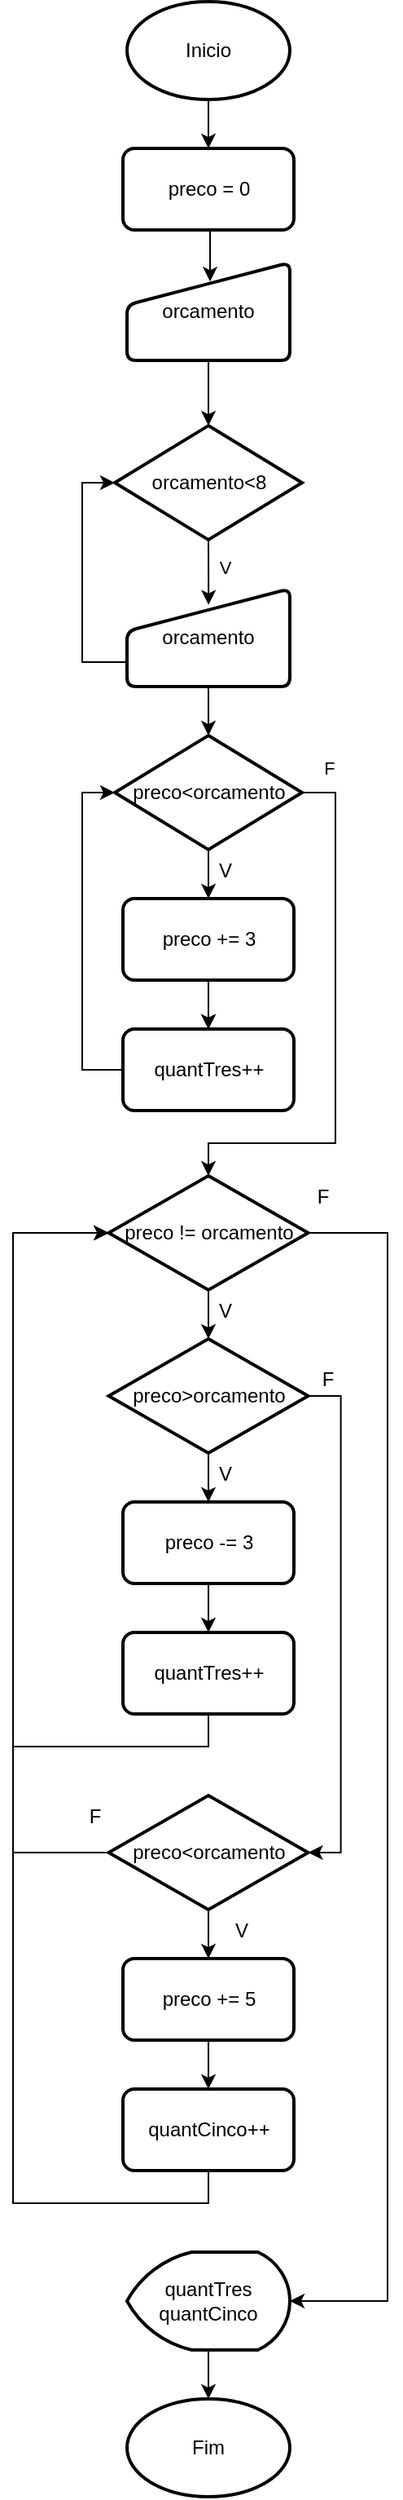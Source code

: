 <mxfile version="26.0.8">
  <diagram name="Página-1" id="xUT6el_oJnxsb-lVwqFe">
    <mxGraphModel dx="477" dy="619" grid="1" gridSize="10" guides="1" tooltips="1" connect="1" arrows="1" fold="1" page="1" pageScale="1" pageWidth="827" pageHeight="1169" math="0" shadow="0">
      <root>
        <mxCell id="0" />
        <mxCell id="1" parent="0" />
        <mxCell id="iEWqHg9BXOZ8tRoq1ylM-14" style="edgeStyle=orthogonalEdgeStyle;rounded=0;orthogonalLoop=1;jettySize=auto;html=1;exitX=0.5;exitY=1;exitDx=0;exitDy=0;exitPerimeter=0;entryX=0.5;entryY=0;entryDx=0;entryDy=0;" parent="1" source="iEWqHg9BXOZ8tRoq1ylM-2" target="iEWqHg9BXOZ8tRoq1ylM-13" edge="1">
          <mxGeometry relative="1" as="geometry" />
        </mxCell>
        <mxCell id="iEWqHg9BXOZ8tRoq1ylM-2" value="Inicio" style="strokeWidth=2;html=1;shape=mxgraph.flowchart.start_1;whiteSpace=wrap;" parent="1" vertex="1">
          <mxGeometry x="210" y="40" width="100" height="60" as="geometry" />
        </mxCell>
        <mxCell id="iEWqHg9BXOZ8tRoq1ylM-3" value="Fim" style="strokeWidth=2;html=1;shape=mxgraph.flowchart.start_1;whiteSpace=wrap;" parent="1" vertex="1">
          <mxGeometry x="210" y="1510" width="100" height="60" as="geometry" />
        </mxCell>
        <mxCell id="iEWqHg9BXOZ8tRoq1ylM-4" value="orcamento" style="html=1;strokeWidth=2;shape=manualInput;whiteSpace=wrap;rounded=1;size=26;arcSize=11;" parent="1" vertex="1">
          <mxGeometry x="210" y="200" width="100" height="60" as="geometry" />
        </mxCell>
        <mxCell id="iEWqHg9BXOZ8tRoq1ylM-6" value="orcamento&amp;lt;8" style="strokeWidth=2;html=1;shape=mxgraph.flowchart.decision;whiteSpace=wrap;" parent="1" vertex="1">
          <mxGeometry x="202.5" y="300" width="115" height="70" as="geometry" />
        </mxCell>
        <mxCell id="iEWqHg9BXOZ8tRoq1ylM-7" style="edgeStyle=orthogonalEdgeStyle;rounded=0;orthogonalLoop=1;jettySize=auto;html=1;exitX=0.5;exitY=1;exitDx=0;exitDy=0;entryX=0.5;entryY=0;entryDx=0;entryDy=0;entryPerimeter=0;" parent="1" source="iEWqHg9BXOZ8tRoq1ylM-4" target="iEWqHg9BXOZ8tRoq1ylM-6" edge="1">
          <mxGeometry relative="1" as="geometry" />
        </mxCell>
        <mxCell id="iEWqHg9BXOZ8tRoq1ylM-8" value="orcamento" style="html=1;strokeWidth=2;shape=manualInput;whiteSpace=wrap;rounded=1;size=26;arcSize=11;" parent="1" vertex="1">
          <mxGeometry x="210" y="400" width="100" height="60" as="geometry" />
        </mxCell>
        <mxCell id="iEWqHg9BXOZ8tRoq1ylM-9" style="edgeStyle=orthogonalEdgeStyle;rounded=0;orthogonalLoop=1;jettySize=auto;html=1;exitX=0.5;exitY=1;exitDx=0;exitDy=0;exitPerimeter=0;entryX=0.501;entryY=0.164;entryDx=0;entryDy=0;entryPerimeter=0;" parent="1" source="iEWqHg9BXOZ8tRoq1ylM-6" target="iEWqHg9BXOZ8tRoq1ylM-8" edge="1">
          <mxGeometry relative="1" as="geometry" />
        </mxCell>
        <mxCell id="iEWqHg9BXOZ8tRoq1ylM-11" value="V" style="edgeLabel;html=1;align=center;verticalAlign=middle;resizable=0;points=[];" parent="iEWqHg9BXOZ8tRoq1ylM-9" vertex="1" connectable="0">
          <mxGeometry x="-0.183" relative="1" as="geometry">
            <mxPoint x="10" as="offset" />
          </mxGeometry>
        </mxCell>
        <mxCell id="iEWqHg9BXOZ8tRoq1ylM-10" style="edgeStyle=orthogonalEdgeStyle;rounded=0;orthogonalLoop=1;jettySize=auto;html=1;exitX=0;exitY=0.75;exitDx=0;exitDy=0;entryX=0;entryY=0.5;entryDx=0;entryDy=0;entryPerimeter=0;" parent="1" source="iEWqHg9BXOZ8tRoq1ylM-8" target="iEWqHg9BXOZ8tRoq1ylM-6" edge="1">
          <mxGeometry relative="1" as="geometry" />
        </mxCell>
        <mxCell id="iEWqHg9BXOZ8tRoq1ylM-18" style="edgeStyle=orthogonalEdgeStyle;rounded=0;orthogonalLoop=1;jettySize=auto;html=1;exitX=0.5;exitY=1;exitDx=0;exitDy=0;exitPerimeter=0;entryX=0.5;entryY=0;entryDx=0;entryDy=0;" parent="1" source="iEWqHg9BXOZ8tRoq1ylM-12" target="iEWqHg9BXOZ8tRoq1ylM-17" edge="1">
          <mxGeometry relative="1" as="geometry" />
        </mxCell>
        <mxCell id="iEWqHg9BXOZ8tRoq1ylM-22" value="" style="edgeStyle=orthogonalEdgeStyle;rounded=0;orthogonalLoop=1;jettySize=auto;html=1;" parent="1" source="iEWqHg9BXOZ8tRoq1ylM-12" target="iEWqHg9BXOZ8tRoq1ylM-19" edge="1">
          <mxGeometry relative="1" as="geometry" />
        </mxCell>
        <mxCell id="iEWqHg9BXOZ8tRoq1ylM-12" value="preco&amp;lt;orcamento" style="strokeWidth=2;html=1;shape=mxgraph.flowchart.decision;whiteSpace=wrap;" parent="1" vertex="1">
          <mxGeometry x="202.5" y="490" width="115" height="70" as="geometry" />
        </mxCell>
        <mxCell id="iEWqHg9BXOZ8tRoq1ylM-13" value="preco = 0" style="rounded=1;whiteSpace=wrap;html=1;absoluteArcSize=1;arcSize=14;strokeWidth=2;" parent="1" vertex="1">
          <mxGeometry x="207.5" y="130" width="105" height="50" as="geometry" />
        </mxCell>
        <mxCell id="iEWqHg9BXOZ8tRoq1ylM-15" style="edgeStyle=orthogonalEdgeStyle;rounded=0;orthogonalLoop=1;jettySize=auto;html=1;exitX=0.5;exitY=1;exitDx=0;exitDy=0;entryX=0.51;entryY=0.194;entryDx=0;entryDy=0;entryPerimeter=0;" parent="1" source="iEWqHg9BXOZ8tRoq1ylM-13" target="iEWqHg9BXOZ8tRoq1ylM-4" edge="1">
          <mxGeometry relative="1" as="geometry" />
        </mxCell>
        <mxCell id="iEWqHg9BXOZ8tRoq1ylM-16" style="edgeStyle=orthogonalEdgeStyle;rounded=0;orthogonalLoop=1;jettySize=auto;html=1;exitX=0.5;exitY=1;exitDx=0;exitDy=0;entryX=0.5;entryY=0;entryDx=0;entryDy=0;entryPerimeter=0;" parent="1" source="iEWqHg9BXOZ8tRoq1ylM-8" target="iEWqHg9BXOZ8tRoq1ylM-12" edge="1">
          <mxGeometry relative="1" as="geometry" />
        </mxCell>
        <mxCell id="iEWqHg9BXOZ8tRoq1ylM-20" style="edgeStyle=orthogonalEdgeStyle;rounded=0;orthogonalLoop=1;jettySize=auto;html=1;exitX=0.5;exitY=1;exitDx=0;exitDy=0;entryX=0.5;entryY=0;entryDx=0;entryDy=0;" parent="1" source="iEWqHg9BXOZ8tRoq1ylM-17" target="iEWqHg9BXOZ8tRoq1ylM-19" edge="1">
          <mxGeometry relative="1" as="geometry" />
        </mxCell>
        <mxCell id="iEWqHg9BXOZ8tRoq1ylM-17" value="preco += 3" style="rounded=1;whiteSpace=wrap;html=1;absoluteArcSize=1;arcSize=14;strokeWidth=2;" parent="1" vertex="1">
          <mxGeometry x="207.5" y="590" width="105" height="50" as="geometry" />
        </mxCell>
        <mxCell id="iEWqHg9BXOZ8tRoq1ylM-21" style="edgeStyle=orthogonalEdgeStyle;rounded=0;orthogonalLoop=1;jettySize=auto;html=1;exitX=0;exitY=0.5;exitDx=0;exitDy=0;entryX=0;entryY=0.5;entryDx=0;entryDy=0;entryPerimeter=0;" parent="1" source="iEWqHg9BXOZ8tRoq1ylM-19" target="iEWqHg9BXOZ8tRoq1ylM-12" edge="1">
          <mxGeometry relative="1" as="geometry">
            <mxPoint x="180" y="520" as="targetPoint" />
          </mxGeometry>
        </mxCell>
        <mxCell id="iEWqHg9BXOZ8tRoq1ylM-19" value="quantTres++" style="rounded=1;whiteSpace=wrap;html=1;absoluteArcSize=1;arcSize=14;strokeWidth=2;" parent="1" vertex="1">
          <mxGeometry x="207.5" y="670" width="105" height="50" as="geometry" />
        </mxCell>
        <mxCell id="iEWqHg9BXOZ8tRoq1ylM-23" value="V" style="text;html=1;align=center;verticalAlign=middle;resizable=0;points=[];autosize=1;strokeColor=none;fillColor=none;" parent="1" vertex="1">
          <mxGeometry x="255" y="558" width="30" height="30" as="geometry" />
        </mxCell>
        <mxCell id="iEWqHg9BXOZ8tRoq1ylM-26" value="preco != orcamento" style="strokeWidth=2;html=1;shape=mxgraph.flowchart.decision;whiteSpace=wrap;" parent="1" vertex="1">
          <mxGeometry x="198.75" y="760" width="122.5" height="70" as="geometry" />
        </mxCell>
        <mxCell id="iEWqHg9BXOZ8tRoq1ylM-27" style="edgeStyle=orthogonalEdgeStyle;rounded=0;orthogonalLoop=1;jettySize=auto;html=1;exitX=1;exitY=0.5;exitDx=0;exitDy=0;exitPerimeter=0;entryX=0.5;entryY=0;entryDx=0;entryDy=0;entryPerimeter=0;" parent="1" source="iEWqHg9BXOZ8tRoq1ylM-12" target="iEWqHg9BXOZ8tRoq1ylM-26" edge="1">
          <mxGeometry relative="1" as="geometry">
            <Array as="points">
              <mxPoint x="338" y="525" />
              <mxPoint x="338" y="740" />
              <mxPoint x="260" y="740" />
            </Array>
          </mxGeometry>
        </mxCell>
        <mxCell id="iEWqHg9BXOZ8tRoq1ylM-37" value="F" style="edgeLabel;html=1;align=center;verticalAlign=middle;resizable=0;points=[];" parent="iEWqHg9BXOZ8tRoq1ylM-27" vertex="1" connectable="0">
          <mxGeometry x="-0.904" y="3" relative="1" as="geometry">
            <mxPoint y="-12" as="offset" />
          </mxGeometry>
        </mxCell>
        <mxCell id="iEWqHg9BXOZ8tRoq1ylM-49" style="edgeStyle=orthogonalEdgeStyle;rounded=0;orthogonalLoop=1;jettySize=auto;html=1;exitX=0.5;exitY=1;exitDx=0;exitDy=0;exitPerimeter=0;entryX=0.5;entryY=0;entryDx=0;entryDy=0;" parent="1" source="iEWqHg9BXOZ8tRoq1ylM-28" target="iEWqHg9BXOZ8tRoq1ylM-47" edge="1">
          <mxGeometry relative="1" as="geometry" />
        </mxCell>
        <mxCell id="iEWqHg9BXOZ8tRoq1ylM-28" value="preco&amp;lt;orcamento" style="strokeWidth=2;html=1;shape=mxgraph.flowchart.decision;whiteSpace=wrap;" parent="1" vertex="1">
          <mxGeometry x="198.75" y="1140" width="122.5" height="70" as="geometry" />
        </mxCell>
        <mxCell id="iEWqHg9BXOZ8tRoq1ylM-36" style="edgeStyle=orthogonalEdgeStyle;rounded=0;orthogonalLoop=1;jettySize=auto;html=1;exitX=0.5;exitY=1;exitDx=0;exitDy=0;exitPerimeter=0;entryX=0.5;entryY=0;entryDx=0;entryDy=0;" parent="1" source="iEWqHg9BXOZ8tRoq1ylM-29" target="iEWqHg9BXOZ8tRoq1ylM-34" edge="1">
          <mxGeometry relative="1" as="geometry" />
        </mxCell>
        <mxCell id="iEWqHg9BXOZ8tRoq1ylM-29" value="preco&amp;gt;orcamento" style="strokeWidth=2;html=1;shape=mxgraph.flowchart.decision;whiteSpace=wrap;" parent="1" vertex="1">
          <mxGeometry x="198.75" y="860" width="122.5" height="70" as="geometry" />
        </mxCell>
        <mxCell id="iEWqHg9BXOZ8tRoq1ylM-32" style="edgeStyle=orthogonalEdgeStyle;rounded=0;orthogonalLoop=1;jettySize=auto;html=1;exitX=0.5;exitY=1;exitDx=0;exitDy=0;exitPerimeter=0;entryX=0.5;entryY=0;entryDx=0;entryDy=0;entryPerimeter=0;" parent="1" source="iEWqHg9BXOZ8tRoq1ylM-26" target="iEWqHg9BXOZ8tRoq1ylM-29" edge="1">
          <mxGeometry relative="1" as="geometry" />
        </mxCell>
        <mxCell id="iEWqHg9BXOZ8tRoq1ylM-33" style="edgeStyle=orthogonalEdgeStyle;rounded=0;orthogonalLoop=1;jettySize=auto;html=1;exitX=0.5;exitY=1;exitDx=0;exitDy=0;entryX=0.5;entryY=0;entryDx=0;entryDy=0;" parent="1" source="iEWqHg9BXOZ8tRoq1ylM-34" target="iEWqHg9BXOZ8tRoq1ylM-35" edge="1">
          <mxGeometry relative="1" as="geometry" />
        </mxCell>
        <mxCell id="iEWqHg9BXOZ8tRoq1ylM-34" value="preco -= 3" style="rounded=1;whiteSpace=wrap;html=1;absoluteArcSize=1;arcSize=14;strokeWidth=2;" parent="1" vertex="1">
          <mxGeometry x="207.5" y="960" width="105" height="50" as="geometry" />
        </mxCell>
        <mxCell id="iEWqHg9BXOZ8tRoq1ylM-35" value="quantTres++" style="rounded=1;whiteSpace=wrap;html=1;absoluteArcSize=1;arcSize=14;strokeWidth=2;" parent="1" vertex="1">
          <mxGeometry x="207.5" y="1040" width="105" height="50" as="geometry" />
        </mxCell>
        <mxCell id="iEWqHg9BXOZ8tRoq1ylM-40" value="V" style="text;html=1;align=center;verticalAlign=middle;resizable=0;points=[];autosize=1;strokeColor=none;fillColor=none;" parent="1" vertex="1">
          <mxGeometry x="255" y="828" width="30" height="30" as="geometry" />
        </mxCell>
        <mxCell id="iEWqHg9BXOZ8tRoq1ylM-43" value="V" style="text;html=1;align=center;verticalAlign=middle;resizable=0;points=[];autosize=1;strokeColor=none;fillColor=none;" parent="1" vertex="1">
          <mxGeometry x="255" y="928" width="30" height="30" as="geometry" />
        </mxCell>
        <mxCell id="iEWqHg9BXOZ8tRoq1ylM-44" style="edgeStyle=orthogonalEdgeStyle;rounded=0;orthogonalLoop=1;jettySize=auto;html=1;exitX=1;exitY=0.5;exitDx=0;exitDy=0;exitPerimeter=0;entryX=1;entryY=0.5;entryDx=0;entryDy=0;entryPerimeter=0;" parent="1" source="iEWqHg9BXOZ8tRoq1ylM-29" target="iEWqHg9BXOZ8tRoq1ylM-28" edge="1">
          <mxGeometry relative="1" as="geometry" />
        </mxCell>
        <mxCell id="iEWqHg9BXOZ8tRoq1ylM-45" value="F" style="text;html=1;align=center;verticalAlign=middle;resizable=0;points=[];autosize=1;strokeColor=none;fillColor=none;" parent="1" vertex="1">
          <mxGeometry x="317.5" y="870" width="30" height="30" as="geometry" />
        </mxCell>
        <mxCell id="iEWqHg9BXOZ8tRoq1ylM-46" style="edgeStyle=orthogonalEdgeStyle;rounded=0;orthogonalLoop=1;jettySize=auto;html=1;exitX=0.5;exitY=1;exitDx=0;exitDy=0;entryX=0.5;entryY=0;entryDx=0;entryDy=0;" parent="1" source="iEWqHg9BXOZ8tRoq1ylM-47" target="iEWqHg9BXOZ8tRoq1ylM-48" edge="1">
          <mxGeometry relative="1" as="geometry" />
        </mxCell>
        <mxCell id="iEWqHg9BXOZ8tRoq1ylM-47" value="preco += 5" style="rounded=1;whiteSpace=wrap;html=1;absoluteArcSize=1;arcSize=14;strokeWidth=2;" parent="1" vertex="1">
          <mxGeometry x="207.5" y="1240" width="105" height="50" as="geometry" />
        </mxCell>
        <mxCell id="iEWqHg9BXOZ8tRoq1ylM-51" style="edgeStyle=orthogonalEdgeStyle;rounded=0;orthogonalLoop=1;jettySize=auto;html=1;exitX=0.5;exitY=1;exitDx=0;exitDy=0;entryX=0;entryY=0.5;entryDx=0;entryDy=0;entryPerimeter=0;" parent="1" source="iEWqHg9BXOZ8tRoq1ylM-48" target="iEWqHg9BXOZ8tRoq1ylM-26" edge="1">
          <mxGeometry relative="1" as="geometry">
            <mxPoint x="190" y="790" as="targetPoint" />
            <Array as="points">
              <mxPoint x="260" y="1390" />
              <mxPoint x="140" y="1390" />
              <mxPoint x="140" y="795" />
            </Array>
          </mxGeometry>
        </mxCell>
        <mxCell id="iEWqHg9BXOZ8tRoq1ylM-48" value="quantCinco++" style="rounded=1;whiteSpace=wrap;html=1;absoluteArcSize=1;arcSize=14;strokeWidth=2;" parent="1" vertex="1">
          <mxGeometry x="207.5" y="1320" width="105" height="50" as="geometry" />
        </mxCell>
        <mxCell id="iEWqHg9BXOZ8tRoq1ylM-50" style="edgeStyle=orthogonalEdgeStyle;rounded=0;orthogonalLoop=1;jettySize=auto;html=1;exitX=0.5;exitY=1;exitDx=0;exitDy=0;entryX=0;entryY=0.5;entryDx=0;entryDy=0;entryPerimeter=0;" parent="1" source="iEWqHg9BXOZ8tRoq1ylM-35" target="iEWqHg9BXOZ8tRoq1ylM-26" edge="1">
          <mxGeometry relative="1" as="geometry">
            <Array as="points">
              <mxPoint x="260" y="1110" />
              <mxPoint x="140" y="1110" />
              <mxPoint x="140" y="795" />
            </Array>
          </mxGeometry>
        </mxCell>
        <mxCell id="iEWqHg9BXOZ8tRoq1ylM-52" value="quantTres&lt;div&gt;quantCinco&lt;/div&gt;" style="strokeWidth=2;html=1;shape=mxgraph.flowchart.display;whiteSpace=wrap;" parent="1" vertex="1">
          <mxGeometry x="210" y="1420" width="100" height="60" as="geometry" />
        </mxCell>
        <mxCell id="iEWqHg9BXOZ8tRoq1ylM-54" value="V" style="text;html=1;align=center;verticalAlign=middle;resizable=0;points=[];autosize=1;strokeColor=none;fillColor=none;" parent="1" vertex="1">
          <mxGeometry x="265" y="1208" width="30" height="30" as="geometry" />
        </mxCell>
        <mxCell id="iEWqHg9BXOZ8tRoq1ylM-55" style="edgeStyle=orthogonalEdgeStyle;rounded=0;orthogonalLoop=1;jettySize=auto;html=1;exitX=0;exitY=0.5;exitDx=0;exitDy=0;exitPerimeter=0;entryX=0;entryY=0.5;entryDx=0;entryDy=0;entryPerimeter=0;" parent="1" source="iEWqHg9BXOZ8tRoq1ylM-28" target="iEWqHg9BXOZ8tRoq1ylM-26" edge="1">
          <mxGeometry relative="1" as="geometry">
            <Array as="points">
              <mxPoint x="140" y="1175" />
              <mxPoint x="140" y="795" />
            </Array>
          </mxGeometry>
        </mxCell>
        <mxCell id="iEWqHg9BXOZ8tRoq1ylM-56" value="F" style="text;html=1;align=center;verticalAlign=middle;resizable=0;points=[];autosize=1;strokeColor=none;fillColor=none;" parent="1" vertex="1">
          <mxGeometry x="175" y="1138" width="30" height="30" as="geometry" />
        </mxCell>
        <mxCell id="iEWqHg9BXOZ8tRoq1ylM-57" style="edgeStyle=orthogonalEdgeStyle;rounded=0;orthogonalLoop=1;jettySize=auto;html=1;exitX=1;exitY=0.5;exitDx=0;exitDy=0;exitPerimeter=0;entryX=1;entryY=0.5;entryDx=0;entryDy=0;entryPerimeter=0;" parent="1" source="iEWqHg9BXOZ8tRoq1ylM-26" target="iEWqHg9BXOZ8tRoq1ylM-52" edge="1">
          <mxGeometry relative="1" as="geometry">
            <Array as="points">
              <mxPoint x="370" y="795" />
              <mxPoint x="370" y="1450" />
            </Array>
          </mxGeometry>
        </mxCell>
        <mxCell id="iEWqHg9BXOZ8tRoq1ylM-58" value="F" style="text;html=1;align=center;verticalAlign=middle;resizable=0;points=[];autosize=1;strokeColor=none;fillColor=none;" parent="1" vertex="1">
          <mxGeometry x="315" y="758" width="30" height="30" as="geometry" />
        </mxCell>
        <mxCell id="iEWqHg9BXOZ8tRoq1ylM-59" style="edgeStyle=orthogonalEdgeStyle;rounded=0;orthogonalLoop=1;jettySize=auto;html=1;exitX=0.5;exitY=1;exitDx=0;exitDy=0;exitPerimeter=0;entryX=0.5;entryY=0;entryDx=0;entryDy=0;entryPerimeter=0;" parent="1" source="iEWqHg9BXOZ8tRoq1ylM-52" target="iEWqHg9BXOZ8tRoq1ylM-3" edge="1">
          <mxGeometry relative="1" as="geometry" />
        </mxCell>
      </root>
    </mxGraphModel>
  </diagram>
</mxfile>
